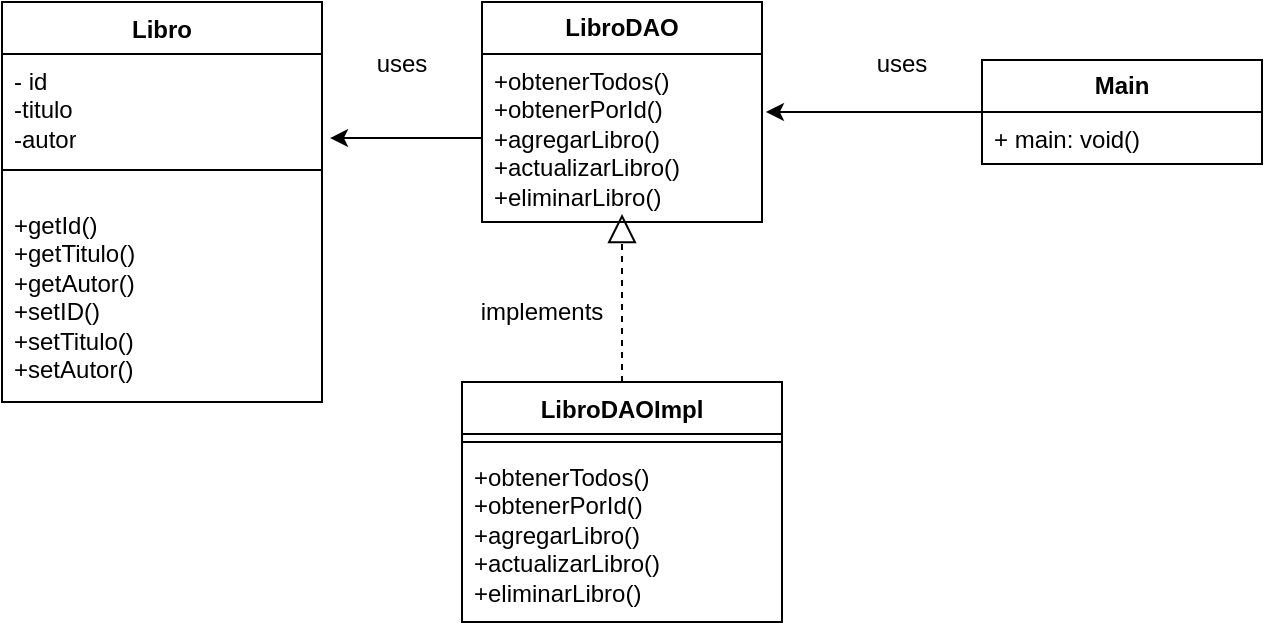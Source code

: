 <mxfile version="22.1.7" type="github">
  <diagram name="Página-1" id="1VkCMX_6mBlBxNHUhh2H">
    <mxGraphModel dx="880" dy="468" grid="1" gridSize="10" guides="1" tooltips="1" connect="1" arrows="1" fold="1" page="1" pageScale="1" pageWidth="827" pageHeight="1169" math="0" shadow="0">
      <root>
        <mxCell id="0" />
        <mxCell id="1" parent="0" />
        <mxCell id="yjbWLHz0moNetwAKhXoF-9" value="&lt;b&gt;Main&lt;/b&gt;" style="swimlane;fontStyle=0;childLayout=stackLayout;horizontal=1;startSize=26;fillColor=none;horizontalStack=0;resizeParent=1;resizeParentMax=0;resizeLast=0;collapsible=1;marginBottom=0;whiteSpace=wrap;html=1;" vertex="1" parent="1">
          <mxGeometry x="580" y="129" width="140" height="52" as="geometry" />
        </mxCell>
        <mxCell id="yjbWLHz0moNetwAKhXoF-11" value="+ main: void()" style="text;strokeColor=none;fillColor=none;align=left;verticalAlign=top;spacingLeft=4;spacingRight=4;overflow=hidden;rotatable=0;points=[[0,0.5],[1,0.5]];portConstraint=eastwest;whiteSpace=wrap;html=1;" vertex="1" parent="yjbWLHz0moNetwAKhXoF-9">
          <mxGeometry y="26" width="140" height="26" as="geometry" />
        </mxCell>
        <mxCell id="yjbWLHz0moNetwAKhXoF-17" value="Libro" style="swimlane;fontStyle=1;align=center;verticalAlign=top;childLayout=stackLayout;horizontal=1;startSize=26;horizontalStack=0;resizeParent=1;resizeParentMax=0;resizeLast=0;collapsible=1;marginBottom=0;whiteSpace=wrap;html=1;" vertex="1" parent="1">
          <mxGeometry x="90" y="100" width="160" height="200" as="geometry" />
        </mxCell>
        <mxCell id="yjbWLHz0moNetwAKhXoF-18" value="- id&lt;br&gt;-titulo&lt;br&gt;-autor" style="text;strokeColor=none;fillColor=none;align=left;verticalAlign=top;spacingLeft=4;spacingRight=4;overflow=hidden;rotatable=0;points=[[0,0.5],[1,0.5]];portConstraint=eastwest;whiteSpace=wrap;html=1;" vertex="1" parent="yjbWLHz0moNetwAKhXoF-17">
          <mxGeometry y="26" width="160" height="44" as="geometry" />
        </mxCell>
        <mxCell id="yjbWLHz0moNetwAKhXoF-19" value="" style="line;strokeWidth=1;fillColor=none;align=left;verticalAlign=middle;spacingTop=-1;spacingLeft=3;spacingRight=3;rotatable=0;labelPosition=right;points=[];portConstraint=eastwest;strokeColor=inherit;" vertex="1" parent="yjbWLHz0moNetwAKhXoF-17">
          <mxGeometry y="70" width="160" height="28" as="geometry" />
        </mxCell>
        <mxCell id="yjbWLHz0moNetwAKhXoF-20" value="+getId()&lt;br&gt;+getTitulo()&lt;br&gt;+getAutor()&lt;br&gt;+setID()&lt;br&gt;+setTitulo()&lt;br&gt;+setAutor()" style="text;strokeColor=none;fillColor=none;align=left;verticalAlign=top;spacingLeft=4;spacingRight=4;overflow=hidden;rotatable=0;points=[[0,0.5],[1,0.5]];portConstraint=eastwest;whiteSpace=wrap;html=1;" vertex="1" parent="yjbWLHz0moNetwAKhXoF-17">
          <mxGeometry y="98" width="160" height="102" as="geometry" />
        </mxCell>
        <mxCell id="yjbWLHz0moNetwAKhXoF-33" value="LibroDAOImpl" style="swimlane;fontStyle=1;align=center;verticalAlign=top;childLayout=stackLayout;horizontal=1;startSize=26;horizontalStack=0;resizeParent=1;resizeParentMax=0;resizeLast=0;collapsible=1;marginBottom=0;whiteSpace=wrap;html=1;" vertex="1" parent="1">
          <mxGeometry x="320" y="290" width="160" height="120" as="geometry" />
        </mxCell>
        <mxCell id="yjbWLHz0moNetwAKhXoF-35" value="" style="line;strokeWidth=1;fillColor=none;align=left;verticalAlign=middle;spacingTop=-1;spacingLeft=3;spacingRight=3;rotatable=0;labelPosition=right;points=[];portConstraint=eastwest;strokeColor=inherit;" vertex="1" parent="yjbWLHz0moNetwAKhXoF-33">
          <mxGeometry y="26" width="160" height="8" as="geometry" />
        </mxCell>
        <mxCell id="yjbWLHz0moNetwAKhXoF-36" value="&lt;div&gt;+obtenerTodos()&lt;/div&gt;&lt;div&gt;+obtenerPorId()&lt;/div&gt;&lt;div&gt;+agregarLibro()&lt;/div&gt;&lt;div&gt;+actualizarLibro()&lt;/div&gt;&lt;div&gt;+eliminarLibro()&lt;/div&gt;" style="text;strokeColor=none;fillColor=none;align=left;verticalAlign=top;spacingLeft=4;spacingRight=4;overflow=hidden;rotatable=0;points=[[0,0.5],[1,0.5]];portConstraint=eastwest;whiteSpace=wrap;html=1;" vertex="1" parent="yjbWLHz0moNetwAKhXoF-33">
          <mxGeometry y="34" width="160" height="86" as="geometry" />
        </mxCell>
        <mxCell id="yjbWLHz0moNetwAKhXoF-39" value="" style="endArrow=block;dashed=1;endFill=0;endSize=12;html=1;rounded=0;exitX=0.5;exitY=0;exitDx=0;exitDy=0;entryX=0.5;entryY=1;entryDx=0;entryDy=0;entryPerimeter=0;" edge="1" parent="1" source="yjbWLHz0moNetwAKhXoF-33">
          <mxGeometry width="160" relative="1" as="geometry">
            <mxPoint x="330" y="250" as="sourcePoint" />
            <mxPoint x="400" y="206" as="targetPoint" />
          </mxGeometry>
        </mxCell>
        <mxCell id="yjbWLHz0moNetwAKhXoF-43" value="uses" style="text;html=1;strokeColor=none;fillColor=none;align=center;verticalAlign=middle;whiteSpace=wrap;rounded=0;" vertex="1" parent="1">
          <mxGeometry x="260" y="116" width="60" height="30" as="geometry" />
        </mxCell>
        <mxCell id="yjbWLHz0moNetwAKhXoF-44" value="uses" style="text;html=1;strokeColor=none;fillColor=none;align=center;verticalAlign=middle;whiteSpace=wrap;rounded=0;" vertex="1" parent="1">
          <mxGeometry x="510" y="116" width="60" height="30" as="geometry" />
        </mxCell>
        <mxCell id="yjbWLHz0moNetwAKhXoF-46" value="implements" style="text;html=1;strokeColor=none;fillColor=none;align=center;verticalAlign=middle;whiteSpace=wrap;rounded=0;" vertex="1" parent="1">
          <mxGeometry x="330" y="240" width="60" height="30" as="geometry" />
        </mxCell>
        <mxCell id="yjbWLHz0moNetwAKhXoF-48" value="&lt;b&gt;LibroDAO&lt;/b&gt;" style="swimlane;fontStyle=0;childLayout=stackLayout;horizontal=1;startSize=26;fillColor=none;horizontalStack=0;resizeParent=1;resizeParentMax=0;resizeLast=0;collapsible=1;marginBottom=0;whiteSpace=wrap;html=1;" vertex="1" parent="1">
          <mxGeometry x="330" y="100" width="140" height="110" as="geometry" />
        </mxCell>
        <mxCell id="yjbWLHz0moNetwAKhXoF-50" value="&lt;div&gt;+obtenerTodos()&lt;/div&gt;&lt;div&gt;+obtenerPorId()&lt;/div&gt;&lt;div&gt;+agregarLibro()&lt;/div&gt;&lt;div&gt;+actualizarLibro()&lt;/div&gt;&lt;div&gt;+eliminarLibro()&lt;/div&gt;" style="text;strokeColor=none;fillColor=none;align=left;verticalAlign=top;spacingLeft=4;spacingRight=4;overflow=hidden;rotatable=0;points=[[0,0.5],[1,0.5]];portConstraint=eastwest;whiteSpace=wrap;html=1;" vertex="1" parent="yjbWLHz0moNetwAKhXoF-48">
          <mxGeometry y="26" width="140" height="84" as="geometry" />
        </mxCell>
        <mxCell id="yjbWLHz0moNetwAKhXoF-56" style="edgeStyle=orthogonalEdgeStyle;rounded=0;orthogonalLoop=1;jettySize=auto;html=1;exitX=0;exitY=0.5;exitDx=0;exitDy=0;entryX=1.014;entryY=0.345;entryDx=0;entryDy=0;entryPerimeter=0;" edge="1" parent="1" source="yjbWLHz0moNetwAKhXoF-9" target="yjbWLHz0moNetwAKhXoF-50">
          <mxGeometry relative="1" as="geometry" />
        </mxCell>
        <mxCell id="yjbWLHz0moNetwAKhXoF-57" style="edgeStyle=orthogonalEdgeStyle;rounded=0;orthogonalLoop=1;jettySize=auto;html=1;exitX=0;exitY=0.5;exitDx=0;exitDy=0;entryX=1.025;entryY=0.955;entryDx=0;entryDy=0;entryPerimeter=0;" edge="1" parent="1" source="yjbWLHz0moNetwAKhXoF-50" target="yjbWLHz0moNetwAKhXoF-18">
          <mxGeometry relative="1" as="geometry" />
        </mxCell>
      </root>
    </mxGraphModel>
  </diagram>
</mxfile>
